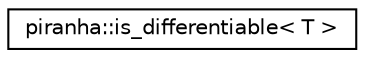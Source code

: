 digraph "Graphical Class Hierarchy"
{
  edge [fontname="Helvetica",fontsize="10",labelfontname="Helvetica",labelfontsize="10"];
  node [fontname="Helvetica",fontsize="10",shape=record];
  rankdir="LR";
  Node0 [label="piranha::is_differentiable\< T \>",height=0.2,width=0.4,color="black", fillcolor="white", style="filled",URL="$classpiranha_1_1is__differentiable.html",tooltip="Type trait for differentiable types. "];
}

